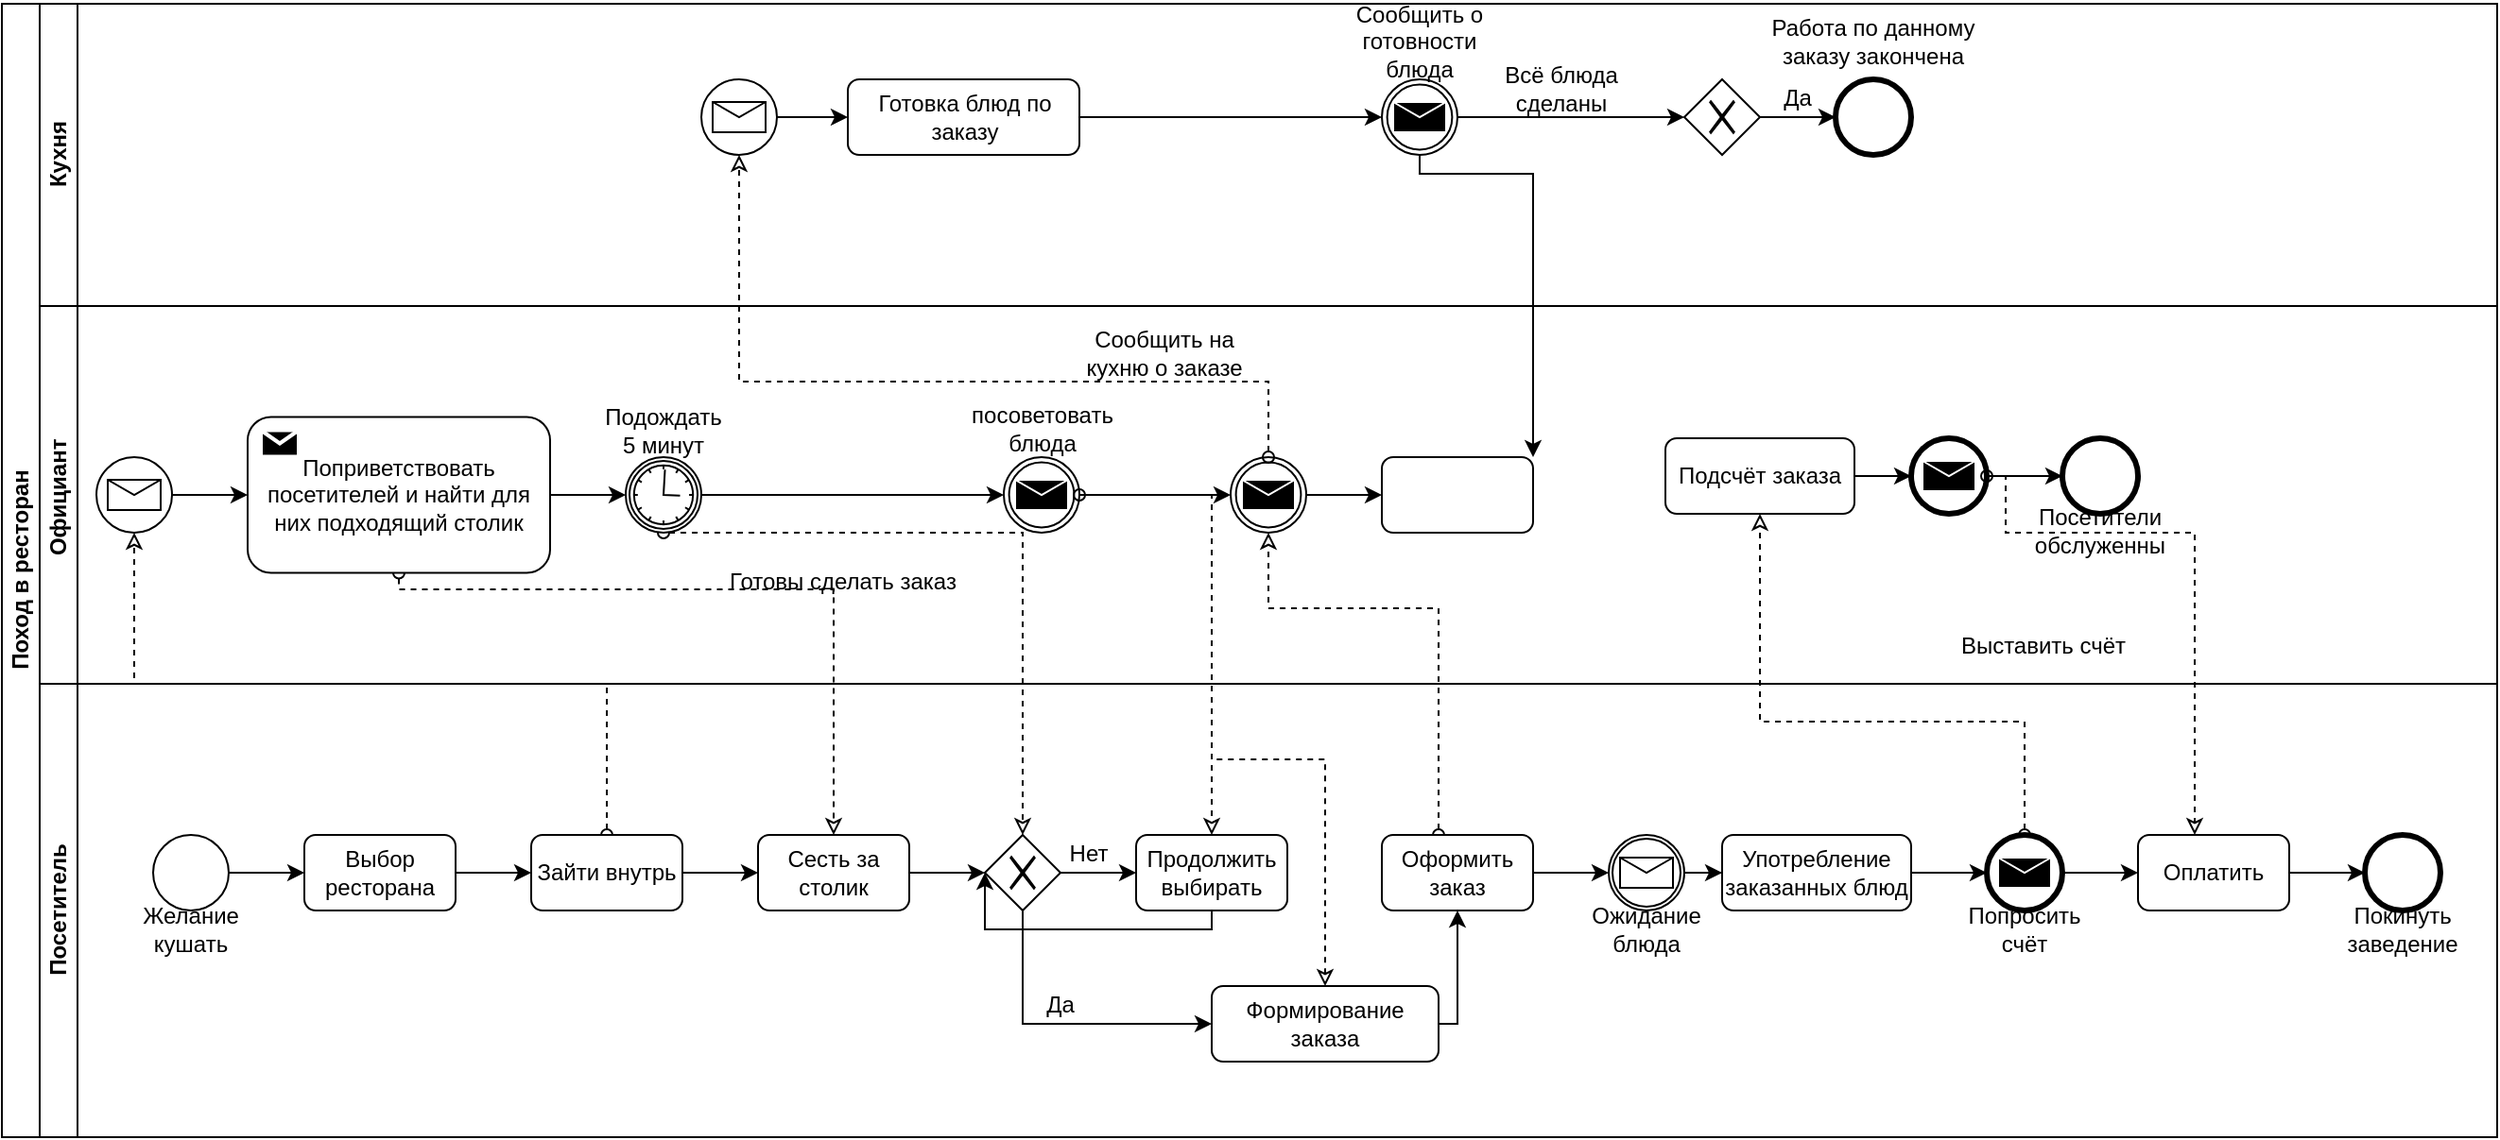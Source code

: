 <mxfile version="14.5.4" type="github">
  <diagram id="X0XnABvVEen1k6Uehnqz" name="Page-1">
    <mxGraphModel dx="938" dy="575" grid="1" gridSize="10" guides="1" tooltips="1" connect="1" arrows="1" fold="1" page="1" pageScale="1" pageWidth="980" pageHeight="1390" math="0" shadow="0">
      <root>
        <mxCell id="0" />
        <mxCell id="1" parent="0" />
        <mxCell id="987fqs_uQ6xWltd3es-m-1" value="Поход в ресторан" style="swimlane;html=1;childLayout=stackLayout;resizeParent=1;resizeParentMax=0;horizontal=0;startSize=20;horizontalStack=0;" vertex="1" parent="1">
          <mxGeometry x="70" y="80" width="1320" height="600" as="geometry" />
        </mxCell>
        <mxCell id="987fqs_uQ6xWltd3es-m-2" value="Кухня" style="swimlane;html=1;startSize=20;horizontal=0;" vertex="1" parent="987fqs_uQ6xWltd3es-m-1">
          <mxGeometry x="20" width="1300" height="160" as="geometry" />
        </mxCell>
        <mxCell id="987fqs_uQ6xWltd3es-m-108" style="edgeStyle=orthogonalEdgeStyle;rounded=0;orthogonalLoop=1;jettySize=auto;html=1;entryX=0;entryY=0.5;entryDx=0;entryDy=0;startArrow=none;startFill=0;endArrow=classic;endFill=1;" edge="1" parent="987fqs_uQ6xWltd3es-m-2" source="987fqs_uQ6xWltd3es-m-106" target="987fqs_uQ6xWltd3es-m-107">
          <mxGeometry relative="1" as="geometry" />
        </mxCell>
        <mxCell id="987fqs_uQ6xWltd3es-m-106" value="" style="shape=mxgraph.bpmn.shape;html=1;verticalLabelPosition=bottom;labelBackgroundColor=#ffffff;verticalAlign=top;align=center;perimeter=ellipsePerimeter;outlineConnect=0;outline=standard;symbol=message;" vertex="1" parent="987fqs_uQ6xWltd3es-m-2">
          <mxGeometry x="350" y="40" width="40" height="40" as="geometry" />
        </mxCell>
        <mxCell id="987fqs_uQ6xWltd3es-m-110" style="edgeStyle=orthogonalEdgeStyle;rounded=0;orthogonalLoop=1;jettySize=auto;html=1;entryX=0;entryY=0.5;entryDx=0;entryDy=0;startArrow=none;startFill=0;endArrow=classic;endFill=1;" edge="1" parent="987fqs_uQ6xWltd3es-m-2" source="987fqs_uQ6xWltd3es-m-107" target="987fqs_uQ6xWltd3es-m-109">
          <mxGeometry relative="1" as="geometry" />
        </mxCell>
        <mxCell id="987fqs_uQ6xWltd3es-m-107" value="Готовка блюд по заказу" style="rounded=1;whiteSpace=wrap;html=1;" vertex="1" parent="987fqs_uQ6xWltd3es-m-2">
          <mxGeometry x="427.5" y="40" width="122.5" height="40" as="geometry" />
        </mxCell>
        <mxCell id="987fqs_uQ6xWltd3es-m-109" value="" style="shape=mxgraph.bpmn.shape;html=1;verticalLabelPosition=bottom;labelBackgroundColor=#ffffff;verticalAlign=top;align=center;perimeter=ellipsePerimeter;outlineConnect=0;outline=throwing;symbol=message;" vertex="1" parent="987fqs_uQ6xWltd3es-m-2">
          <mxGeometry x="710" y="40" width="40" height="40" as="geometry" />
        </mxCell>
        <mxCell id="987fqs_uQ6xWltd3es-m-111" value="Сообщить о готовности блюда" style="text;html=1;strokeColor=none;fillColor=none;align=center;verticalAlign=middle;whiteSpace=wrap;rounded=0;" vertex="1" parent="987fqs_uQ6xWltd3es-m-2">
          <mxGeometry x="685" width="90" height="40" as="geometry" />
        </mxCell>
        <mxCell id="987fqs_uQ6xWltd3es-m-115" style="edgeStyle=orthogonalEdgeStyle;rounded=0;orthogonalLoop=1;jettySize=auto;html=1;startArrow=none;startFill=0;endArrow=classic;endFill=1;entryX=0;entryY=0.5;entryDx=0;entryDy=0;" edge="1" parent="987fqs_uQ6xWltd3es-m-2" source="987fqs_uQ6xWltd3es-m-109" target="987fqs_uQ6xWltd3es-m-124">
          <mxGeometry relative="1" as="geometry">
            <mxPoint x="867" y="60" as="targetPoint" />
          </mxGeometry>
        </mxCell>
        <mxCell id="987fqs_uQ6xWltd3es-m-117" value="Всё блюда сделаны" style="text;html=1;strokeColor=none;fillColor=none;align=center;verticalAlign=middle;whiteSpace=wrap;rounded=0;" vertex="1" parent="987fqs_uQ6xWltd3es-m-2">
          <mxGeometry x="750" y="30" width="110" height="30" as="geometry" />
        </mxCell>
        <mxCell id="987fqs_uQ6xWltd3es-m-120" value="Да" style="text;html=1;strokeColor=none;fillColor=none;align=center;verticalAlign=middle;whiteSpace=wrap;rounded=0;" vertex="1" parent="987fqs_uQ6xWltd3es-m-2">
          <mxGeometry x="910" y="40" width="40" height="20" as="geometry" />
        </mxCell>
        <mxCell id="987fqs_uQ6xWltd3es-m-122" value="" style="shape=mxgraph.bpmn.shape;html=1;verticalLabelPosition=bottom;labelBackgroundColor=#ffffff;verticalAlign=top;align=center;perimeter=ellipsePerimeter;outlineConnect=0;outline=end;symbol=general;" vertex="1" parent="987fqs_uQ6xWltd3es-m-2">
          <mxGeometry x="950" y="40" width="40" height="40" as="geometry" />
        </mxCell>
        <mxCell id="987fqs_uQ6xWltd3es-m-121" style="edgeStyle=orthogonalEdgeStyle;rounded=0;orthogonalLoop=1;jettySize=auto;html=1;startArrow=none;startFill=0;endArrow=classic;endFill=1;exitX=1;exitY=0.5;exitDx=0;exitDy=0;" edge="1" parent="987fqs_uQ6xWltd3es-m-2" source="987fqs_uQ6xWltd3es-m-124" target="987fqs_uQ6xWltd3es-m-122">
          <mxGeometry relative="1" as="geometry">
            <mxPoint x="950" y="60" as="targetPoint" />
            <mxPoint x="910" y="60" as="sourcePoint" />
          </mxGeometry>
        </mxCell>
        <mxCell id="987fqs_uQ6xWltd3es-m-123" value="Работа по данному заказу закончена" style="text;html=1;strokeColor=none;fillColor=none;align=center;verticalAlign=middle;whiteSpace=wrap;rounded=0;" vertex="1" parent="987fqs_uQ6xWltd3es-m-2">
          <mxGeometry x="910" width="120" height="40" as="geometry" />
        </mxCell>
        <mxCell id="987fqs_uQ6xWltd3es-m-124" value="" style="shape=mxgraph.bpmn.shape;html=1;verticalLabelPosition=bottom;labelBackgroundColor=#ffffff;verticalAlign=top;align=center;perimeter=rhombusPerimeter;background=gateway;outlineConnect=0;outline=none;symbol=exclusiveGw;" vertex="1" parent="987fqs_uQ6xWltd3es-m-2">
          <mxGeometry x="870" y="40" width="40" height="40" as="geometry" />
        </mxCell>
        <mxCell id="987fqs_uQ6xWltd3es-m-15" style="edgeStyle=orthogonalEdgeStyle;rounded=0;orthogonalLoop=1;jettySize=auto;html=1;entryX=0.5;entryY=1;entryDx=0;entryDy=0;dashed=1;endArrow=classic;endFill=0;startArrow=oval;startFill=0;" edge="1" parent="987fqs_uQ6xWltd3es-m-1" source="987fqs_uQ6xWltd3es-m-12" target="987fqs_uQ6xWltd3es-m-13">
          <mxGeometry relative="1" as="geometry">
            <Array as="points">
              <mxPoint x="320" y="360" />
              <mxPoint x="70" y="360" />
            </Array>
          </mxGeometry>
        </mxCell>
        <mxCell id="987fqs_uQ6xWltd3es-m-22" style="edgeStyle=orthogonalEdgeStyle;rounded=0;orthogonalLoop=1;jettySize=auto;html=1;entryX=0.5;entryY=0;entryDx=0;entryDy=0;startArrow=oval;startFill=0;endArrow=classic;endFill=0;dashed=1;exitX=0.5;exitY=1;exitDx=0;exitDy=0;" edge="1" parent="987fqs_uQ6xWltd3es-m-1" source="987fqs_uQ6xWltd3es-m-16" target="987fqs_uQ6xWltd3es-m-21">
          <mxGeometry relative="1" as="geometry">
            <Array as="points">
              <mxPoint x="210" y="310" />
              <mxPoint x="440" y="310" />
            </Array>
          </mxGeometry>
        </mxCell>
        <mxCell id="987fqs_uQ6xWltd3es-m-35" style="edgeStyle=orthogonalEdgeStyle;rounded=0;orthogonalLoop=1;jettySize=auto;html=1;entryX=0.5;entryY=0;entryDx=0;entryDy=0;startArrow=oval;startFill=0;endArrow=classic;endFill=0;dashed=1;exitX=0.5;exitY=1;exitDx=0;exitDy=0;" edge="1" parent="987fqs_uQ6xWltd3es-m-1" source="987fqs_uQ6xWltd3es-m-26" target="987fqs_uQ6xWltd3es-m-31">
          <mxGeometry relative="1" as="geometry">
            <Array as="points">
              <mxPoint x="350" y="280" />
              <mxPoint x="540" y="280" />
            </Array>
          </mxGeometry>
        </mxCell>
        <mxCell id="987fqs_uQ6xWltd3es-m-3" value="Официант&amp;nbsp;&lt;br&gt;" style="swimlane;html=1;startSize=20;horizontal=0;" vertex="1" parent="987fqs_uQ6xWltd3es-m-1">
          <mxGeometry x="20" y="160" width="1300" height="200" as="geometry" />
        </mxCell>
        <mxCell id="987fqs_uQ6xWltd3es-m-20" style="edgeStyle=orthogonalEdgeStyle;rounded=0;orthogonalLoop=1;jettySize=auto;html=1;entryX=0;entryY=0.5;entryDx=0;entryDy=0;startArrow=none;startFill=0;endArrow=classic;endFill=1;" edge="1" parent="987fqs_uQ6xWltd3es-m-3" source="987fqs_uQ6xWltd3es-m-13" target="987fqs_uQ6xWltd3es-m-16">
          <mxGeometry relative="1" as="geometry" />
        </mxCell>
        <mxCell id="987fqs_uQ6xWltd3es-m-13" value="" style="shape=mxgraph.bpmn.shape;html=1;verticalLabelPosition=bottom;labelBackgroundColor=#ffffff;verticalAlign=top;align=center;perimeter=ellipsePerimeter;outlineConnect=0;outline=standard;symbol=message;" vertex="1" parent="987fqs_uQ6xWltd3es-m-3">
          <mxGeometry x="30" y="80" width="40" height="40" as="geometry" />
        </mxCell>
        <mxCell id="987fqs_uQ6xWltd3es-m-27" style="edgeStyle=orthogonalEdgeStyle;rounded=0;orthogonalLoop=1;jettySize=auto;html=1;entryX=0;entryY=0.5;entryDx=0;entryDy=0;startArrow=none;startFill=0;endArrow=classic;endFill=1;" edge="1" parent="987fqs_uQ6xWltd3es-m-3" source="987fqs_uQ6xWltd3es-m-16" target="987fqs_uQ6xWltd3es-m-26">
          <mxGeometry relative="1" as="geometry" />
        </mxCell>
        <mxCell id="987fqs_uQ6xWltd3es-m-16" value="Поприветствовать посетителей и найти для них подходящий столик" style="html=1;whiteSpace=wrap;rounded=1;dropTarget=0;" vertex="1" parent="987fqs_uQ6xWltd3es-m-3">
          <mxGeometry x="110" y="58.75" width="160" height="82.5" as="geometry" />
        </mxCell>
        <mxCell id="987fqs_uQ6xWltd3es-m-17" value="" style="shape=message;whiteSpace=wrap;html=1;outlineConnect=0;fillColor=#000000;strokeColor=#ffffff;strokeWidth=2;" vertex="1" parent="987fqs_uQ6xWltd3es-m-16">
          <mxGeometry width="20" height="14" relative="1" as="geometry">
            <mxPoint x="7" y="7" as="offset" />
          </mxGeometry>
        </mxCell>
        <mxCell id="987fqs_uQ6xWltd3es-m-41" style="edgeStyle=orthogonalEdgeStyle;rounded=0;orthogonalLoop=1;jettySize=auto;html=1;entryX=0;entryY=0.5;entryDx=0;entryDy=0;startArrow=none;startFill=0;endArrow=classic;endFill=1;" edge="1" parent="987fqs_uQ6xWltd3es-m-3" source="987fqs_uQ6xWltd3es-m-26" target="987fqs_uQ6xWltd3es-m-57">
          <mxGeometry relative="1" as="geometry">
            <mxPoint x="510" y="90" as="targetPoint" />
          </mxGeometry>
        </mxCell>
        <mxCell id="987fqs_uQ6xWltd3es-m-26" value="" style="shape=mxgraph.bpmn.shape;html=1;verticalLabelPosition=bottom;labelBackgroundColor=#ffffff;verticalAlign=top;align=center;perimeter=ellipsePerimeter;outlineConnect=0;outline=catching;symbol=timer;" vertex="1" parent="987fqs_uQ6xWltd3es-m-3">
          <mxGeometry x="310" y="80" width="40" height="40" as="geometry" />
        </mxCell>
        <mxCell id="987fqs_uQ6xWltd3es-m-29" value="Подождать 5 минут" style="text;html=1;strokeColor=none;fillColor=none;align=center;verticalAlign=middle;whiteSpace=wrap;rounded=0;" vertex="1" parent="987fqs_uQ6xWltd3es-m-3">
          <mxGeometry x="295" y="51.25" width="70" height="28.75" as="geometry" />
        </mxCell>
        <mxCell id="987fqs_uQ6xWltd3es-m-45" value="Готовы сделать заказ" style="text;html=1;strokeColor=none;fillColor=none;align=center;verticalAlign=middle;whiteSpace=wrap;rounded=0;" vertex="1" parent="987fqs_uQ6xWltd3es-m-3">
          <mxGeometry x="330" y="131.25" width="190" height="30" as="geometry" />
        </mxCell>
        <mxCell id="987fqs_uQ6xWltd3es-m-56" value="посоветовать блюда" style="text;html=1;strokeColor=none;fillColor=none;align=center;verticalAlign=middle;whiteSpace=wrap;rounded=0;" vertex="1" parent="987fqs_uQ6xWltd3es-m-3">
          <mxGeometry x="487.5" y="50" width="85" height="30" as="geometry" />
        </mxCell>
        <mxCell id="987fqs_uQ6xWltd3es-m-76" style="edgeStyle=orthogonalEdgeStyle;rounded=0;orthogonalLoop=1;jettySize=auto;html=1;entryX=0;entryY=0.5;entryDx=0;entryDy=0;startArrow=none;startFill=0;endArrow=classic;endFill=1;" edge="1" parent="987fqs_uQ6xWltd3es-m-3" source="987fqs_uQ6xWltd3es-m-57" target="987fqs_uQ6xWltd3es-m-74">
          <mxGeometry relative="1" as="geometry" />
        </mxCell>
        <mxCell id="987fqs_uQ6xWltd3es-m-57" value="" style="shape=mxgraph.bpmn.shape;html=1;verticalLabelPosition=bottom;labelBackgroundColor=#ffffff;verticalAlign=top;align=center;perimeter=ellipsePerimeter;outlineConnect=0;outline=throwing;symbol=message;" vertex="1" parent="987fqs_uQ6xWltd3es-m-3">
          <mxGeometry x="510" y="80" width="40" height="40" as="geometry" />
        </mxCell>
        <mxCell id="987fqs_uQ6xWltd3es-m-113" style="edgeStyle=orthogonalEdgeStyle;rounded=0;orthogonalLoop=1;jettySize=auto;html=1;entryX=0;entryY=0.5;entryDx=0;entryDy=0;startArrow=none;startFill=0;endArrow=classic;endFill=1;" edge="1" parent="987fqs_uQ6xWltd3es-m-3" source="987fqs_uQ6xWltd3es-m-74" target="987fqs_uQ6xWltd3es-m-112">
          <mxGeometry relative="1" as="geometry" />
        </mxCell>
        <mxCell id="987fqs_uQ6xWltd3es-m-74" value="" style="shape=mxgraph.bpmn.shape;html=1;verticalLabelPosition=bottom;labelBackgroundColor=#ffffff;verticalAlign=top;align=center;perimeter=ellipsePerimeter;outlineConnect=0;outline=throwing;symbol=message;" vertex="1" parent="987fqs_uQ6xWltd3es-m-3">
          <mxGeometry x="630" y="80" width="40" height="40" as="geometry" />
        </mxCell>
        <mxCell id="987fqs_uQ6xWltd3es-m-75" value="Сообщить на кухню о заказе" style="text;html=1;strokeColor=none;fillColor=none;align=center;verticalAlign=middle;whiteSpace=wrap;rounded=0;" vertex="1" parent="987fqs_uQ6xWltd3es-m-3">
          <mxGeometry x="540" y="10" width="110" height="30" as="geometry" />
        </mxCell>
        <mxCell id="987fqs_uQ6xWltd3es-m-98" style="edgeStyle=orthogonalEdgeStyle;rounded=0;orthogonalLoop=1;jettySize=auto;html=1;entryX=0;entryY=0.5;entryDx=0;entryDy=0;startArrow=none;startFill=0;endArrow=classic;endFill=1;" edge="1" parent="987fqs_uQ6xWltd3es-m-3" source="987fqs_uQ6xWltd3es-m-84" target="987fqs_uQ6xWltd3es-m-97">
          <mxGeometry relative="1" as="geometry" />
        </mxCell>
        <mxCell id="987fqs_uQ6xWltd3es-m-84" value="Подсчёт заказа" style="rounded=1;whiteSpace=wrap;html=1;" vertex="1" parent="987fqs_uQ6xWltd3es-m-3">
          <mxGeometry x="860" y="70" width="100" height="40" as="geometry" />
        </mxCell>
        <mxCell id="987fqs_uQ6xWltd3es-m-97" value="" style="shape=mxgraph.bpmn.shape;html=1;verticalLabelPosition=bottom;labelBackgroundColor=#ffffff;verticalAlign=top;align=center;perimeter=ellipsePerimeter;outlineConnect=0;outline=end;symbol=message;" vertex="1" parent="987fqs_uQ6xWltd3es-m-3">
          <mxGeometry x="990" y="70" width="40" height="40" as="geometry" />
        </mxCell>
        <mxCell id="987fqs_uQ6xWltd3es-m-100" value="Выставить счёт" style="text;html=1;strokeColor=none;fillColor=none;align=center;verticalAlign=middle;whiteSpace=wrap;rounded=0;" vertex="1" parent="987fqs_uQ6xWltd3es-m-3">
          <mxGeometry x="1010" y="170" width="100" height="20" as="geometry" />
        </mxCell>
        <mxCell id="987fqs_uQ6xWltd3es-m-103" value="" style="shape=mxgraph.bpmn.shape;html=1;verticalLabelPosition=bottom;labelBackgroundColor=#ffffff;verticalAlign=top;align=center;perimeter=ellipsePerimeter;outlineConnect=0;outline=end;symbol=general;" vertex="1" parent="987fqs_uQ6xWltd3es-m-3">
          <mxGeometry x="1070" y="70" width="40" height="40" as="geometry" />
        </mxCell>
        <mxCell id="987fqs_uQ6xWltd3es-m-102" style="edgeStyle=orthogonalEdgeStyle;rounded=0;orthogonalLoop=1;jettySize=auto;html=1;startArrow=none;startFill=0;endArrow=classic;endFill=1;entryX=0;entryY=0.5;entryDx=0;entryDy=0;" edge="1" parent="987fqs_uQ6xWltd3es-m-3" source="987fqs_uQ6xWltd3es-m-97" target="987fqs_uQ6xWltd3es-m-103">
          <mxGeometry relative="1" as="geometry">
            <mxPoint x="1070" y="90" as="targetPoint" />
          </mxGeometry>
        </mxCell>
        <mxCell id="987fqs_uQ6xWltd3es-m-104" value="Посетители обслуженны" style="text;html=1;strokeColor=none;fillColor=none;align=center;verticalAlign=middle;whiteSpace=wrap;rounded=0;" vertex="1" parent="987fqs_uQ6xWltd3es-m-3">
          <mxGeometry x="1050" y="110" width="80" height="18.75" as="geometry" />
        </mxCell>
        <mxCell id="987fqs_uQ6xWltd3es-m-112" value="" style="rounded=1;whiteSpace=wrap;html=1;" vertex="1" parent="987fqs_uQ6xWltd3es-m-3">
          <mxGeometry x="710" y="80" width="80" height="40" as="geometry" />
        </mxCell>
        <mxCell id="987fqs_uQ6xWltd3es-m-59" style="edgeStyle=orthogonalEdgeStyle;rounded=0;orthogonalLoop=1;jettySize=auto;html=1;entryX=0.5;entryY=0;entryDx=0;entryDy=0;dashed=1;startArrow=oval;startFill=0;endArrow=classic;endFill=0;" edge="1" parent="987fqs_uQ6xWltd3es-m-1" source="987fqs_uQ6xWltd3es-m-57" target="987fqs_uQ6xWltd3es-m-37">
          <mxGeometry relative="1" as="geometry">
            <Array as="points">
              <mxPoint x="550" y="260" />
              <mxPoint x="640" y="260" />
            </Array>
          </mxGeometry>
        </mxCell>
        <mxCell id="987fqs_uQ6xWltd3es-m-77" style="edgeStyle=orthogonalEdgeStyle;rounded=0;orthogonalLoop=1;jettySize=auto;html=1;startArrow=oval;startFill=0;endArrow=classic;endFill=0;entryX=0.5;entryY=1;entryDx=0;entryDy=0;dashed=1;" edge="1" parent="987fqs_uQ6xWltd3es-m-1" source="987fqs_uQ6xWltd3es-m-66" target="987fqs_uQ6xWltd3es-m-74">
          <mxGeometry relative="1" as="geometry">
            <mxPoint x="770" y="260" as="targetPoint" />
            <Array as="points">
              <mxPoint x="760" y="320" />
              <mxPoint x="670" y="320" />
            </Array>
          </mxGeometry>
        </mxCell>
        <mxCell id="987fqs_uQ6xWltd3es-m-83" style="edgeStyle=orthogonalEdgeStyle;rounded=0;orthogonalLoop=1;jettySize=auto;html=1;startArrow=oval;startFill=0;endArrow=classic;endFill=0;entryX=0.5;entryY=1;entryDx=0;entryDy=0;dashed=1;exitX=0.5;exitY=0;exitDx=0;exitDy=0;" edge="1" parent="987fqs_uQ6xWltd3es-m-1" source="987fqs_uQ6xWltd3es-m-89" target="987fqs_uQ6xWltd3es-m-84">
          <mxGeometry relative="1" as="geometry">
            <mxPoint x="1060" y="400" as="targetPoint" />
            <mxPoint x="1060" y="480" as="sourcePoint" />
            <Array as="points">
              <mxPoint x="1065" y="380" />
              <mxPoint x="960" y="380" />
            </Array>
          </mxGeometry>
        </mxCell>
        <mxCell id="987fqs_uQ6xWltd3es-m-99" style="edgeStyle=orthogonalEdgeStyle;rounded=0;orthogonalLoop=1;jettySize=auto;html=1;startArrow=oval;startFill=0;endArrow=classic;endFill=0;dashed=1;" edge="1" parent="987fqs_uQ6xWltd3es-m-1" source="987fqs_uQ6xWltd3es-m-97" target="987fqs_uQ6xWltd3es-m-87">
          <mxGeometry relative="1" as="geometry">
            <Array as="points">
              <mxPoint x="1060" y="280" />
              <mxPoint x="1160" y="280" />
            </Array>
          </mxGeometry>
        </mxCell>
        <mxCell id="987fqs_uQ6xWltd3es-m-105" style="edgeStyle=orthogonalEdgeStyle;rounded=0;orthogonalLoop=1;jettySize=auto;html=1;startArrow=oval;startFill=0;endArrow=classic;endFill=0;dashed=1;entryX=0.5;entryY=1;entryDx=0;entryDy=0;" edge="1" parent="987fqs_uQ6xWltd3es-m-1" source="987fqs_uQ6xWltd3es-m-74" target="987fqs_uQ6xWltd3es-m-106">
          <mxGeometry relative="1" as="geometry">
            <mxPoint x="760" y="90" as="targetPoint" />
            <Array as="points">
              <mxPoint x="670" y="200" />
              <mxPoint x="390" y="200" />
            </Array>
          </mxGeometry>
        </mxCell>
        <mxCell id="987fqs_uQ6xWltd3es-m-114" style="edgeStyle=orthogonalEdgeStyle;rounded=0;orthogonalLoop=1;jettySize=auto;html=1;startArrow=none;startFill=0;endArrow=classic;endFill=1;" edge="1" parent="987fqs_uQ6xWltd3es-m-1" source="987fqs_uQ6xWltd3es-m-109" target="987fqs_uQ6xWltd3es-m-112">
          <mxGeometry relative="1" as="geometry">
            <Array as="points">
              <mxPoint x="750" y="90" />
              <mxPoint x="810" y="90" />
            </Array>
          </mxGeometry>
        </mxCell>
        <mxCell id="987fqs_uQ6xWltd3es-m-4" value="Посетитель" style="swimlane;html=1;startSize=20;horizontal=0;" vertex="1" parent="987fqs_uQ6xWltd3es-m-1">
          <mxGeometry x="20" y="360" width="1300" height="240" as="geometry" />
        </mxCell>
        <mxCell id="987fqs_uQ6xWltd3es-m-8" style="edgeStyle=orthogonalEdgeStyle;rounded=0;orthogonalLoop=1;jettySize=auto;html=1;entryX=0;entryY=0.5;entryDx=0;entryDy=0;" edge="1" parent="987fqs_uQ6xWltd3es-m-4" source="987fqs_uQ6xWltd3es-m-5" target="987fqs_uQ6xWltd3es-m-7">
          <mxGeometry relative="1" as="geometry" />
        </mxCell>
        <mxCell id="987fqs_uQ6xWltd3es-m-5" value="" style="ellipse;whiteSpace=wrap;html=1;aspect=fixed;" vertex="1" parent="987fqs_uQ6xWltd3es-m-4">
          <mxGeometry x="60" y="80" width="40" height="40" as="geometry" />
        </mxCell>
        <mxCell id="987fqs_uQ6xWltd3es-m-6" value="Желание кушать" style="text;html=1;strokeColor=none;fillColor=none;align=center;verticalAlign=middle;whiteSpace=wrap;rounded=0;" vertex="1" parent="987fqs_uQ6xWltd3es-m-4">
          <mxGeometry x="60" y="120" width="40" height="20" as="geometry" />
        </mxCell>
        <mxCell id="987fqs_uQ6xWltd3es-m-10" style="edgeStyle=orthogonalEdgeStyle;rounded=0;orthogonalLoop=1;jettySize=auto;html=1;entryX=0;entryY=0.5;entryDx=0;entryDy=0;" edge="1" parent="987fqs_uQ6xWltd3es-m-4" source="987fqs_uQ6xWltd3es-m-7" target="987fqs_uQ6xWltd3es-m-12">
          <mxGeometry relative="1" as="geometry">
            <mxPoint x="260" y="100" as="targetPoint" />
          </mxGeometry>
        </mxCell>
        <mxCell id="987fqs_uQ6xWltd3es-m-7" value="Выбор ресторана" style="rounded=1;whiteSpace=wrap;html=1;" vertex="1" parent="987fqs_uQ6xWltd3es-m-4">
          <mxGeometry x="140" y="80" width="80" height="40" as="geometry" />
        </mxCell>
        <mxCell id="987fqs_uQ6xWltd3es-m-23" style="edgeStyle=orthogonalEdgeStyle;rounded=0;orthogonalLoop=1;jettySize=auto;html=1;entryX=0;entryY=0.5;entryDx=0;entryDy=0;startArrow=none;startFill=0;endArrow=classic;endFill=1;" edge="1" parent="987fqs_uQ6xWltd3es-m-4" source="987fqs_uQ6xWltd3es-m-12" target="987fqs_uQ6xWltd3es-m-21">
          <mxGeometry relative="1" as="geometry" />
        </mxCell>
        <mxCell id="987fqs_uQ6xWltd3es-m-12" value="Зайти внутрь" style="rounded=1;whiteSpace=wrap;html=1;" vertex="1" parent="987fqs_uQ6xWltd3es-m-4">
          <mxGeometry x="260" y="80" width="80" height="40" as="geometry" />
        </mxCell>
        <mxCell id="987fqs_uQ6xWltd3es-m-32" style="edgeStyle=orthogonalEdgeStyle;rounded=0;orthogonalLoop=1;jettySize=auto;html=1;entryX=0;entryY=0.5;entryDx=0;entryDy=0;startArrow=none;startFill=0;endArrow=classic;endFill=1;" edge="1" parent="987fqs_uQ6xWltd3es-m-4" source="987fqs_uQ6xWltd3es-m-21" target="987fqs_uQ6xWltd3es-m-31">
          <mxGeometry relative="1" as="geometry" />
        </mxCell>
        <mxCell id="987fqs_uQ6xWltd3es-m-21" value="Сесть за столик" style="rounded=1;whiteSpace=wrap;html=1;" vertex="1" parent="987fqs_uQ6xWltd3es-m-4">
          <mxGeometry x="380" y="80" width="80" height="40" as="geometry" />
        </mxCell>
        <mxCell id="987fqs_uQ6xWltd3es-m-67" style="edgeStyle=orthogonalEdgeStyle;rounded=0;orthogonalLoop=1;jettySize=auto;html=1;entryX=0.5;entryY=1;entryDx=0;entryDy=0;startArrow=none;startFill=0;endArrow=classic;endFill=1;" edge="1" parent="987fqs_uQ6xWltd3es-m-4" source="987fqs_uQ6xWltd3es-m-30" target="987fqs_uQ6xWltd3es-m-66">
          <mxGeometry relative="1" as="geometry">
            <Array as="points">
              <mxPoint x="750" y="180" />
            </Array>
          </mxGeometry>
        </mxCell>
        <mxCell id="987fqs_uQ6xWltd3es-m-30" value="Формирование заказа" style="rounded=1;whiteSpace=wrap;html=1;" vertex="1" parent="987fqs_uQ6xWltd3es-m-4">
          <mxGeometry x="620" y="160" width="120" height="40" as="geometry" />
        </mxCell>
        <mxCell id="987fqs_uQ6xWltd3es-m-33" style="edgeStyle=orthogonalEdgeStyle;rounded=0;orthogonalLoop=1;jettySize=auto;html=1;entryX=0;entryY=0.5;entryDx=0;entryDy=0;startArrow=none;startFill=0;endArrow=classic;endFill=1;exitX=0.5;exitY=1;exitDx=0;exitDy=0;" edge="1" parent="987fqs_uQ6xWltd3es-m-4" source="987fqs_uQ6xWltd3es-m-31" target="987fqs_uQ6xWltd3es-m-30">
          <mxGeometry relative="1" as="geometry">
            <Array as="points">
              <mxPoint x="520" y="180" />
            </Array>
          </mxGeometry>
        </mxCell>
        <mxCell id="987fqs_uQ6xWltd3es-m-31" value="" style="shape=mxgraph.bpmn.shape;html=1;verticalLabelPosition=bottom;labelBackgroundColor=#ffffff;verticalAlign=top;align=center;perimeter=rhombusPerimeter;background=gateway;outlineConnect=0;outline=none;symbol=exclusiveGw;" vertex="1" parent="987fqs_uQ6xWltd3es-m-4">
          <mxGeometry x="500" y="80" width="40" height="40" as="geometry" />
        </mxCell>
        <mxCell id="987fqs_uQ6xWltd3es-m-34" value="Да" style="text;html=1;strokeColor=none;fillColor=none;align=center;verticalAlign=middle;whiteSpace=wrap;rounded=0;" vertex="1" parent="987fqs_uQ6xWltd3es-m-4">
          <mxGeometry x="520" y="160" width="40" height="20" as="geometry" />
        </mxCell>
        <mxCell id="987fqs_uQ6xWltd3es-m-37" value="Продолжить выбирать" style="rounded=1;whiteSpace=wrap;html=1;" vertex="1" parent="987fqs_uQ6xWltd3es-m-4">
          <mxGeometry x="580" y="80" width="80" height="40" as="geometry" />
        </mxCell>
        <mxCell id="987fqs_uQ6xWltd3es-m-36" style="edgeStyle=orthogonalEdgeStyle;rounded=0;orthogonalLoop=1;jettySize=auto;html=1;startArrow=none;startFill=0;endArrow=classic;endFill=1;entryX=0;entryY=0.5;entryDx=0;entryDy=0;" edge="1" parent="987fqs_uQ6xWltd3es-m-4" source="987fqs_uQ6xWltd3es-m-31" target="987fqs_uQ6xWltd3es-m-37">
          <mxGeometry relative="1" as="geometry">
            <mxPoint x="580" y="100" as="targetPoint" />
          </mxGeometry>
        </mxCell>
        <mxCell id="987fqs_uQ6xWltd3es-m-38" value="Нет" style="text;html=1;strokeColor=none;fillColor=none;align=center;verticalAlign=middle;whiteSpace=wrap;rounded=0;" vertex="1" parent="987fqs_uQ6xWltd3es-m-4">
          <mxGeometry x="540" y="80" width="30" height="20" as="geometry" />
        </mxCell>
        <mxCell id="987fqs_uQ6xWltd3es-m-53" style="edgeStyle=orthogonalEdgeStyle;rounded=0;orthogonalLoop=1;jettySize=auto;html=1;startArrow=none;startFill=0;endArrow=classic;endFill=1;entryX=0;entryY=0.5;entryDx=0;entryDy=0;" edge="1" parent="987fqs_uQ6xWltd3es-m-4" source="987fqs_uQ6xWltd3es-m-37" target="987fqs_uQ6xWltd3es-m-31">
          <mxGeometry relative="1" as="geometry">
            <mxPoint x="490" y="130" as="targetPoint" />
            <Array as="points">
              <mxPoint x="620" y="130" />
              <mxPoint x="500" y="130" />
            </Array>
          </mxGeometry>
        </mxCell>
        <mxCell id="987fqs_uQ6xWltd3es-m-71" style="edgeStyle=orthogonalEdgeStyle;rounded=0;orthogonalLoop=1;jettySize=auto;html=1;entryX=0;entryY=0.5;entryDx=0;entryDy=0;startArrow=none;startFill=0;endArrow=classic;endFill=1;" edge="1" parent="987fqs_uQ6xWltd3es-m-4" source="987fqs_uQ6xWltd3es-m-66" target="987fqs_uQ6xWltd3es-m-70">
          <mxGeometry relative="1" as="geometry" />
        </mxCell>
        <mxCell id="987fqs_uQ6xWltd3es-m-66" value="Оформить заказ" style="rounded=1;whiteSpace=wrap;html=1;" vertex="1" parent="987fqs_uQ6xWltd3es-m-4">
          <mxGeometry x="710" y="80" width="80" height="40" as="geometry" />
        </mxCell>
        <mxCell id="987fqs_uQ6xWltd3es-m-70" value="" style="shape=mxgraph.bpmn.shape;html=1;verticalLabelPosition=bottom;labelBackgroundColor=#ffffff;verticalAlign=top;align=center;perimeter=ellipsePerimeter;outlineConnect=0;outline=catching;symbol=message;" vertex="1" parent="987fqs_uQ6xWltd3es-m-4">
          <mxGeometry x="830" y="80" width="40" height="40" as="geometry" />
        </mxCell>
        <mxCell id="987fqs_uQ6xWltd3es-m-72" value="Ожидание блюда" style="text;html=1;strokeColor=none;fillColor=none;align=center;verticalAlign=middle;whiteSpace=wrap;rounded=0;" vertex="1" parent="987fqs_uQ6xWltd3es-m-4">
          <mxGeometry x="825" y="120" width="50" height="20" as="geometry" />
        </mxCell>
        <mxCell id="987fqs_uQ6xWltd3es-m-79" value="Употребление заказанных блюд" style="rounded=1;whiteSpace=wrap;html=1;" vertex="1" parent="987fqs_uQ6xWltd3es-m-4">
          <mxGeometry x="890" y="80" width="100" height="40" as="geometry" />
        </mxCell>
        <mxCell id="987fqs_uQ6xWltd3es-m-78" style="edgeStyle=orthogonalEdgeStyle;rounded=0;orthogonalLoop=1;jettySize=auto;html=1;startArrow=none;startFill=0;endArrow=classic;endFill=1;entryX=0;entryY=0.5;entryDx=0;entryDy=0;" edge="1" parent="987fqs_uQ6xWltd3es-m-4" source="987fqs_uQ6xWltd3es-m-70" target="987fqs_uQ6xWltd3es-m-79">
          <mxGeometry relative="1" as="geometry">
            <mxPoint x="945" y="100" as="targetPoint" />
          </mxGeometry>
        </mxCell>
        <mxCell id="987fqs_uQ6xWltd3es-m-80" style="edgeStyle=orthogonalEdgeStyle;rounded=0;orthogonalLoop=1;jettySize=auto;html=1;startArrow=none;startFill=0;endArrow=classic;endFill=1;entryX=0;entryY=0.5;entryDx=0;entryDy=0;" edge="1" parent="987fqs_uQ6xWltd3es-m-4" source="987fqs_uQ6xWltd3es-m-79" target="987fqs_uQ6xWltd3es-m-89">
          <mxGeometry relative="1" as="geometry">
            <mxPoint x="1025" y="100" as="targetPoint" />
          </mxGeometry>
        </mxCell>
        <mxCell id="987fqs_uQ6xWltd3es-m-82" value="Попросить счёт" style="text;html=1;strokeColor=none;fillColor=none;align=center;verticalAlign=middle;whiteSpace=wrap;rounded=0;" vertex="1" parent="987fqs_uQ6xWltd3es-m-4">
          <mxGeometry x="1030" y="120" width="40" height="20" as="geometry" />
        </mxCell>
        <mxCell id="987fqs_uQ6xWltd3es-m-87" value="Оплатить" style="rounded=1;whiteSpace=wrap;html=1;" vertex="1" parent="987fqs_uQ6xWltd3es-m-4">
          <mxGeometry x="1110" y="80" width="80" height="40" as="geometry" />
        </mxCell>
        <mxCell id="987fqs_uQ6xWltd3es-m-90" style="edgeStyle=orthogonalEdgeStyle;rounded=0;orthogonalLoop=1;jettySize=auto;html=1;entryX=0;entryY=0.5;entryDx=0;entryDy=0;startArrow=none;startFill=0;endArrow=classic;endFill=1;" edge="1" parent="987fqs_uQ6xWltd3es-m-4" source="987fqs_uQ6xWltd3es-m-89" target="987fqs_uQ6xWltd3es-m-87">
          <mxGeometry relative="1" as="geometry" />
        </mxCell>
        <mxCell id="987fqs_uQ6xWltd3es-m-89" value="" style="shape=mxgraph.bpmn.shape;html=1;verticalLabelPosition=bottom;labelBackgroundColor=#ffffff;verticalAlign=top;align=center;perimeter=ellipsePerimeter;outlineConnect=0;outline=end;symbol=message;" vertex="1" parent="987fqs_uQ6xWltd3es-m-4">
          <mxGeometry x="1030" y="80" width="40" height="40" as="geometry" />
        </mxCell>
        <mxCell id="987fqs_uQ6xWltd3es-m-93" value="" style="shape=mxgraph.bpmn.shape;html=1;verticalLabelPosition=bottom;labelBackgroundColor=#ffffff;verticalAlign=top;align=center;perimeter=ellipsePerimeter;outlineConnect=0;outline=end;symbol=general;" vertex="1" parent="987fqs_uQ6xWltd3es-m-4">
          <mxGeometry x="1230" y="80" width="40" height="40" as="geometry" />
        </mxCell>
        <mxCell id="987fqs_uQ6xWltd3es-m-91" style="edgeStyle=orthogonalEdgeStyle;rounded=0;orthogonalLoop=1;jettySize=auto;html=1;startArrow=none;startFill=0;endArrow=classic;endFill=1;entryX=0;entryY=0.5;entryDx=0;entryDy=0;" edge="1" parent="987fqs_uQ6xWltd3es-m-4" source="987fqs_uQ6xWltd3es-m-87" target="987fqs_uQ6xWltd3es-m-93">
          <mxGeometry relative="1" as="geometry">
            <mxPoint x="1200.0" y="100.034" as="targetPoint" />
          </mxGeometry>
        </mxCell>
        <mxCell id="987fqs_uQ6xWltd3es-m-94" value="Покинуть заведение" style="text;html=1;strokeColor=none;fillColor=none;align=center;verticalAlign=middle;whiteSpace=wrap;rounded=0;" vertex="1" parent="987fqs_uQ6xWltd3es-m-4">
          <mxGeometry x="1225" y="120" width="50" height="20" as="geometry" />
        </mxCell>
        <mxCell id="987fqs_uQ6xWltd3es-m-125" style="edgeStyle=orthogonalEdgeStyle;rounded=0;orthogonalLoop=1;jettySize=auto;html=1;startArrow=classic;startFill=0;endArrow=none;endFill=0;dashed=1;" edge="1" parent="1" source="987fqs_uQ6xWltd3es-m-30">
          <mxGeometry relative="1" as="geometry">
            <mxPoint x="710" y="480" as="targetPoint" />
            <Array as="points">
              <mxPoint x="770" y="480" />
            </Array>
          </mxGeometry>
        </mxCell>
      </root>
    </mxGraphModel>
  </diagram>
</mxfile>
